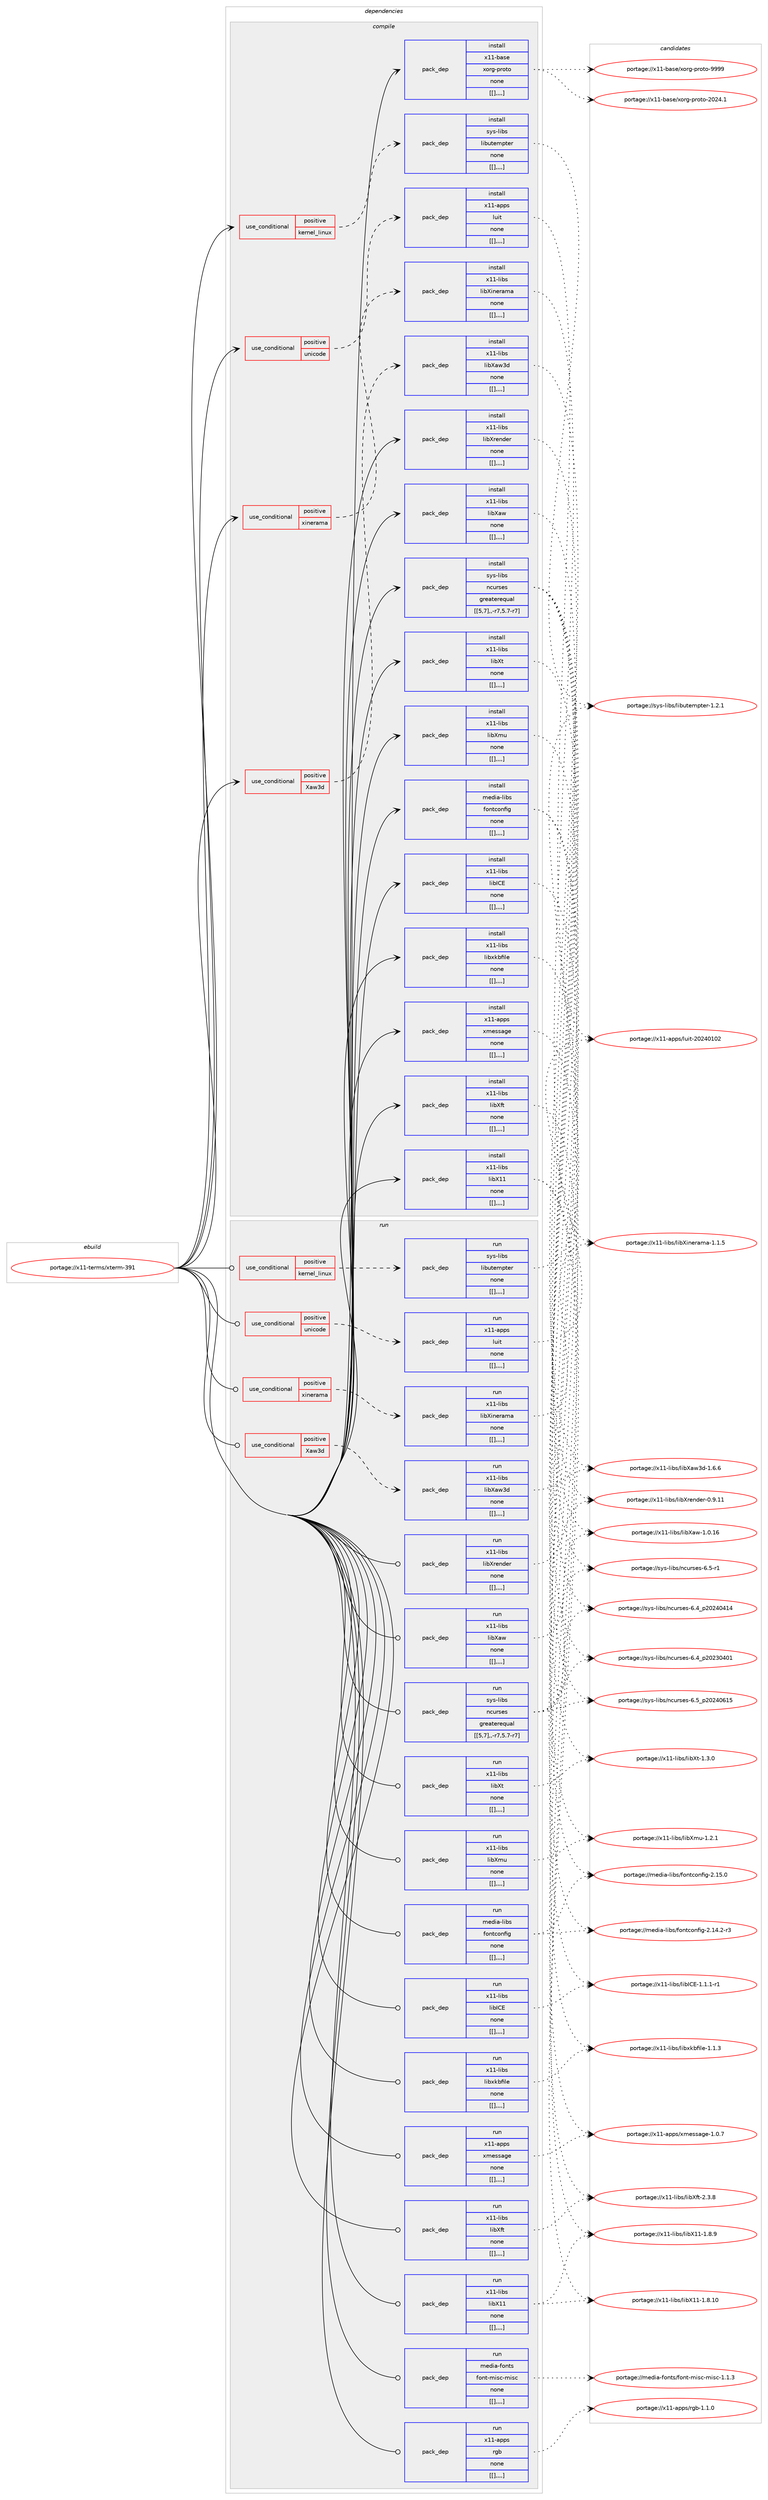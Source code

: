 digraph prolog {

# *************
# Graph options
# *************

newrank=true;
concentrate=true;
compound=true;
graph [rankdir=LR,fontname=Helvetica,fontsize=10,ranksep=1.5];#, ranksep=2.5, nodesep=0.2];
edge  [arrowhead=vee];
node  [fontname=Helvetica,fontsize=10];

# **********
# The ebuild
# **********

subgraph cluster_leftcol {
color=gray;
label=<<i>ebuild</i>>;
id [label="portage://x11-terms/xterm-391", color=red, width=4, href="../x11-terms/xterm-391.svg"];
}

# ****************
# The dependencies
# ****************

subgraph cluster_midcol {
color=gray;
label=<<i>dependencies</i>>;
subgraph cluster_compile {
fillcolor="#eeeeee";
style=filled;
label=<<i>compile</i>>;
subgraph cond128179 {
dependency486508 [label=<<TABLE BORDER="0" CELLBORDER="1" CELLSPACING="0" CELLPADDING="4"><TR><TD ROWSPAN="3" CELLPADDING="10">use_conditional</TD></TR><TR><TD>positive</TD></TR><TR><TD>Xaw3d</TD></TR></TABLE>>, shape=none, color=red];
subgraph pack354771 {
dependency486509 [label=<<TABLE BORDER="0" CELLBORDER="1" CELLSPACING="0" CELLPADDING="4" WIDTH="220"><TR><TD ROWSPAN="6" CELLPADDING="30">pack_dep</TD></TR><TR><TD WIDTH="110">install</TD></TR><TR><TD>x11-libs</TD></TR><TR><TD>libXaw3d</TD></TR><TR><TD>none</TD></TR><TR><TD>[[],,,,]</TD></TR></TABLE>>, shape=none, color=blue];
}
dependency486508:e -> dependency486509:w [weight=20,style="dashed",arrowhead="vee"];
}
id:e -> dependency486508:w [weight=20,style="solid",arrowhead="vee"];
subgraph cond128180 {
dependency486510 [label=<<TABLE BORDER="0" CELLBORDER="1" CELLSPACING="0" CELLPADDING="4"><TR><TD ROWSPAN="3" CELLPADDING="10">use_conditional</TD></TR><TR><TD>positive</TD></TR><TR><TD>kernel_linux</TD></TR></TABLE>>, shape=none, color=red];
subgraph pack354772 {
dependency486511 [label=<<TABLE BORDER="0" CELLBORDER="1" CELLSPACING="0" CELLPADDING="4" WIDTH="220"><TR><TD ROWSPAN="6" CELLPADDING="30">pack_dep</TD></TR><TR><TD WIDTH="110">install</TD></TR><TR><TD>sys-libs</TD></TR><TR><TD>libutempter</TD></TR><TR><TD>none</TD></TR><TR><TD>[[],,,,]</TD></TR></TABLE>>, shape=none, color=blue];
}
dependency486510:e -> dependency486511:w [weight=20,style="dashed",arrowhead="vee"];
}
id:e -> dependency486510:w [weight=20,style="solid",arrowhead="vee"];
subgraph cond128181 {
dependency486512 [label=<<TABLE BORDER="0" CELLBORDER="1" CELLSPACING="0" CELLPADDING="4"><TR><TD ROWSPAN="3" CELLPADDING="10">use_conditional</TD></TR><TR><TD>positive</TD></TR><TR><TD>unicode</TD></TR></TABLE>>, shape=none, color=red];
subgraph pack354773 {
dependency486513 [label=<<TABLE BORDER="0" CELLBORDER="1" CELLSPACING="0" CELLPADDING="4" WIDTH="220"><TR><TD ROWSPAN="6" CELLPADDING="30">pack_dep</TD></TR><TR><TD WIDTH="110">install</TD></TR><TR><TD>x11-apps</TD></TR><TR><TD>luit</TD></TR><TR><TD>none</TD></TR><TR><TD>[[],,,,]</TD></TR></TABLE>>, shape=none, color=blue];
}
dependency486512:e -> dependency486513:w [weight=20,style="dashed",arrowhead="vee"];
}
id:e -> dependency486512:w [weight=20,style="solid",arrowhead="vee"];
subgraph cond128182 {
dependency486514 [label=<<TABLE BORDER="0" CELLBORDER="1" CELLSPACING="0" CELLPADDING="4"><TR><TD ROWSPAN="3" CELLPADDING="10">use_conditional</TD></TR><TR><TD>positive</TD></TR><TR><TD>xinerama</TD></TR></TABLE>>, shape=none, color=red];
subgraph pack354774 {
dependency486515 [label=<<TABLE BORDER="0" CELLBORDER="1" CELLSPACING="0" CELLPADDING="4" WIDTH="220"><TR><TD ROWSPAN="6" CELLPADDING="30">pack_dep</TD></TR><TR><TD WIDTH="110">install</TD></TR><TR><TD>x11-libs</TD></TR><TR><TD>libXinerama</TD></TR><TR><TD>none</TD></TR><TR><TD>[[],,,,]</TD></TR></TABLE>>, shape=none, color=blue];
}
dependency486514:e -> dependency486515:w [weight=20,style="dashed",arrowhead="vee"];
}
id:e -> dependency486514:w [weight=20,style="solid",arrowhead="vee"];
subgraph pack354775 {
dependency486516 [label=<<TABLE BORDER="0" CELLBORDER="1" CELLSPACING="0" CELLPADDING="4" WIDTH="220"><TR><TD ROWSPAN="6" CELLPADDING="30">pack_dep</TD></TR><TR><TD WIDTH="110">install</TD></TR><TR><TD>media-libs</TD></TR><TR><TD>fontconfig</TD></TR><TR><TD>none</TD></TR><TR><TD>[[],,,,]</TD></TR></TABLE>>, shape=none, color=blue];
}
id:e -> dependency486516:w [weight=20,style="solid",arrowhead="vee"];
subgraph pack354776 {
dependency486517 [label=<<TABLE BORDER="0" CELLBORDER="1" CELLSPACING="0" CELLPADDING="4" WIDTH="220"><TR><TD ROWSPAN="6" CELLPADDING="30">pack_dep</TD></TR><TR><TD WIDTH="110">install</TD></TR><TR><TD>sys-libs</TD></TR><TR><TD>ncurses</TD></TR><TR><TD>greaterequal</TD></TR><TR><TD>[[5,7],,-r7,5.7-r7]</TD></TR></TABLE>>, shape=none, color=blue];
}
id:e -> dependency486517:w [weight=20,style="solid",arrowhead="vee"];
subgraph pack354777 {
dependency486518 [label=<<TABLE BORDER="0" CELLBORDER="1" CELLSPACING="0" CELLPADDING="4" WIDTH="220"><TR><TD ROWSPAN="6" CELLPADDING="30">pack_dep</TD></TR><TR><TD WIDTH="110">install</TD></TR><TR><TD>x11-apps</TD></TR><TR><TD>xmessage</TD></TR><TR><TD>none</TD></TR><TR><TD>[[],,,,]</TD></TR></TABLE>>, shape=none, color=blue];
}
id:e -> dependency486518:w [weight=20,style="solid",arrowhead="vee"];
subgraph pack354778 {
dependency486519 [label=<<TABLE BORDER="0" CELLBORDER="1" CELLSPACING="0" CELLPADDING="4" WIDTH="220"><TR><TD ROWSPAN="6" CELLPADDING="30">pack_dep</TD></TR><TR><TD WIDTH="110">install</TD></TR><TR><TD>x11-base</TD></TR><TR><TD>xorg-proto</TD></TR><TR><TD>none</TD></TR><TR><TD>[[],,,,]</TD></TR></TABLE>>, shape=none, color=blue];
}
id:e -> dependency486519:w [weight=20,style="solid",arrowhead="vee"];
subgraph pack354779 {
dependency486520 [label=<<TABLE BORDER="0" CELLBORDER="1" CELLSPACING="0" CELLPADDING="4" WIDTH="220"><TR><TD ROWSPAN="6" CELLPADDING="30">pack_dep</TD></TR><TR><TD WIDTH="110">install</TD></TR><TR><TD>x11-libs</TD></TR><TR><TD>libICE</TD></TR><TR><TD>none</TD></TR><TR><TD>[[],,,,]</TD></TR></TABLE>>, shape=none, color=blue];
}
id:e -> dependency486520:w [weight=20,style="solid",arrowhead="vee"];
subgraph pack354780 {
dependency486521 [label=<<TABLE BORDER="0" CELLBORDER="1" CELLSPACING="0" CELLPADDING="4" WIDTH="220"><TR><TD ROWSPAN="6" CELLPADDING="30">pack_dep</TD></TR><TR><TD WIDTH="110">install</TD></TR><TR><TD>x11-libs</TD></TR><TR><TD>libX11</TD></TR><TR><TD>none</TD></TR><TR><TD>[[],,,,]</TD></TR></TABLE>>, shape=none, color=blue];
}
id:e -> dependency486521:w [weight=20,style="solid",arrowhead="vee"];
subgraph pack354781 {
dependency486522 [label=<<TABLE BORDER="0" CELLBORDER="1" CELLSPACING="0" CELLPADDING="4" WIDTH="220"><TR><TD ROWSPAN="6" CELLPADDING="30">pack_dep</TD></TR><TR><TD WIDTH="110">install</TD></TR><TR><TD>x11-libs</TD></TR><TR><TD>libXaw</TD></TR><TR><TD>none</TD></TR><TR><TD>[[],,,,]</TD></TR></TABLE>>, shape=none, color=blue];
}
id:e -> dependency486522:w [weight=20,style="solid",arrowhead="vee"];
subgraph pack354782 {
dependency486523 [label=<<TABLE BORDER="0" CELLBORDER="1" CELLSPACING="0" CELLPADDING="4" WIDTH="220"><TR><TD ROWSPAN="6" CELLPADDING="30">pack_dep</TD></TR><TR><TD WIDTH="110">install</TD></TR><TR><TD>x11-libs</TD></TR><TR><TD>libXft</TD></TR><TR><TD>none</TD></TR><TR><TD>[[],,,,]</TD></TR></TABLE>>, shape=none, color=blue];
}
id:e -> dependency486523:w [weight=20,style="solid",arrowhead="vee"];
subgraph pack354783 {
dependency486524 [label=<<TABLE BORDER="0" CELLBORDER="1" CELLSPACING="0" CELLPADDING="4" WIDTH="220"><TR><TD ROWSPAN="6" CELLPADDING="30">pack_dep</TD></TR><TR><TD WIDTH="110">install</TD></TR><TR><TD>x11-libs</TD></TR><TR><TD>libXmu</TD></TR><TR><TD>none</TD></TR><TR><TD>[[],,,,]</TD></TR></TABLE>>, shape=none, color=blue];
}
id:e -> dependency486524:w [weight=20,style="solid",arrowhead="vee"];
subgraph pack354784 {
dependency486525 [label=<<TABLE BORDER="0" CELLBORDER="1" CELLSPACING="0" CELLPADDING="4" WIDTH="220"><TR><TD ROWSPAN="6" CELLPADDING="30">pack_dep</TD></TR><TR><TD WIDTH="110">install</TD></TR><TR><TD>x11-libs</TD></TR><TR><TD>libXrender</TD></TR><TR><TD>none</TD></TR><TR><TD>[[],,,,]</TD></TR></TABLE>>, shape=none, color=blue];
}
id:e -> dependency486525:w [weight=20,style="solid",arrowhead="vee"];
subgraph pack354785 {
dependency486526 [label=<<TABLE BORDER="0" CELLBORDER="1" CELLSPACING="0" CELLPADDING="4" WIDTH="220"><TR><TD ROWSPAN="6" CELLPADDING="30">pack_dep</TD></TR><TR><TD WIDTH="110">install</TD></TR><TR><TD>x11-libs</TD></TR><TR><TD>libXt</TD></TR><TR><TD>none</TD></TR><TR><TD>[[],,,,]</TD></TR></TABLE>>, shape=none, color=blue];
}
id:e -> dependency486526:w [weight=20,style="solid",arrowhead="vee"];
subgraph pack354786 {
dependency486527 [label=<<TABLE BORDER="0" CELLBORDER="1" CELLSPACING="0" CELLPADDING="4" WIDTH="220"><TR><TD ROWSPAN="6" CELLPADDING="30">pack_dep</TD></TR><TR><TD WIDTH="110">install</TD></TR><TR><TD>x11-libs</TD></TR><TR><TD>libxkbfile</TD></TR><TR><TD>none</TD></TR><TR><TD>[[],,,,]</TD></TR></TABLE>>, shape=none, color=blue];
}
id:e -> dependency486527:w [weight=20,style="solid",arrowhead="vee"];
}
subgraph cluster_compileandrun {
fillcolor="#eeeeee";
style=filled;
label=<<i>compile and run</i>>;
}
subgraph cluster_run {
fillcolor="#eeeeee";
style=filled;
label=<<i>run</i>>;
subgraph cond128183 {
dependency486528 [label=<<TABLE BORDER="0" CELLBORDER="1" CELLSPACING="0" CELLPADDING="4"><TR><TD ROWSPAN="3" CELLPADDING="10">use_conditional</TD></TR><TR><TD>positive</TD></TR><TR><TD>Xaw3d</TD></TR></TABLE>>, shape=none, color=red];
subgraph pack354787 {
dependency486529 [label=<<TABLE BORDER="0" CELLBORDER="1" CELLSPACING="0" CELLPADDING="4" WIDTH="220"><TR><TD ROWSPAN="6" CELLPADDING="30">pack_dep</TD></TR><TR><TD WIDTH="110">run</TD></TR><TR><TD>x11-libs</TD></TR><TR><TD>libXaw3d</TD></TR><TR><TD>none</TD></TR><TR><TD>[[],,,,]</TD></TR></TABLE>>, shape=none, color=blue];
}
dependency486528:e -> dependency486529:w [weight=20,style="dashed",arrowhead="vee"];
}
id:e -> dependency486528:w [weight=20,style="solid",arrowhead="odot"];
subgraph cond128184 {
dependency486530 [label=<<TABLE BORDER="0" CELLBORDER="1" CELLSPACING="0" CELLPADDING="4"><TR><TD ROWSPAN="3" CELLPADDING="10">use_conditional</TD></TR><TR><TD>positive</TD></TR><TR><TD>kernel_linux</TD></TR></TABLE>>, shape=none, color=red];
subgraph pack354788 {
dependency486531 [label=<<TABLE BORDER="0" CELLBORDER="1" CELLSPACING="0" CELLPADDING="4" WIDTH="220"><TR><TD ROWSPAN="6" CELLPADDING="30">pack_dep</TD></TR><TR><TD WIDTH="110">run</TD></TR><TR><TD>sys-libs</TD></TR><TR><TD>libutempter</TD></TR><TR><TD>none</TD></TR><TR><TD>[[],,,,]</TD></TR></TABLE>>, shape=none, color=blue];
}
dependency486530:e -> dependency486531:w [weight=20,style="dashed",arrowhead="vee"];
}
id:e -> dependency486530:w [weight=20,style="solid",arrowhead="odot"];
subgraph cond128185 {
dependency486532 [label=<<TABLE BORDER="0" CELLBORDER="1" CELLSPACING="0" CELLPADDING="4"><TR><TD ROWSPAN="3" CELLPADDING="10">use_conditional</TD></TR><TR><TD>positive</TD></TR><TR><TD>unicode</TD></TR></TABLE>>, shape=none, color=red];
subgraph pack354789 {
dependency486533 [label=<<TABLE BORDER="0" CELLBORDER="1" CELLSPACING="0" CELLPADDING="4" WIDTH="220"><TR><TD ROWSPAN="6" CELLPADDING="30">pack_dep</TD></TR><TR><TD WIDTH="110">run</TD></TR><TR><TD>x11-apps</TD></TR><TR><TD>luit</TD></TR><TR><TD>none</TD></TR><TR><TD>[[],,,,]</TD></TR></TABLE>>, shape=none, color=blue];
}
dependency486532:e -> dependency486533:w [weight=20,style="dashed",arrowhead="vee"];
}
id:e -> dependency486532:w [weight=20,style="solid",arrowhead="odot"];
subgraph cond128186 {
dependency486534 [label=<<TABLE BORDER="0" CELLBORDER="1" CELLSPACING="0" CELLPADDING="4"><TR><TD ROWSPAN="3" CELLPADDING="10">use_conditional</TD></TR><TR><TD>positive</TD></TR><TR><TD>xinerama</TD></TR></TABLE>>, shape=none, color=red];
subgraph pack354790 {
dependency486535 [label=<<TABLE BORDER="0" CELLBORDER="1" CELLSPACING="0" CELLPADDING="4" WIDTH="220"><TR><TD ROWSPAN="6" CELLPADDING="30">pack_dep</TD></TR><TR><TD WIDTH="110">run</TD></TR><TR><TD>x11-libs</TD></TR><TR><TD>libXinerama</TD></TR><TR><TD>none</TD></TR><TR><TD>[[],,,,]</TD></TR></TABLE>>, shape=none, color=blue];
}
dependency486534:e -> dependency486535:w [weight=20,style="dashed",arrowhead="vee"];
}
id:e -> dependency486534:w [weight=20,style="solid",arrowhead="odot"];
subgraph pack354791 {
dependency486536 [label=<<TABLE BORDER="0" CELLBORDER="1" CELLSPACING="0" CELLPADDING="4" WIDTH="220"><TR><TD ROWSPAN="6" CELLPADDING="30">pack_dep</TD></TR><TR><TD WIDTH="110">run</TD></TR><TR><TD>media-fonts</TD></TR><TR><TD>font-misc-misc</TD></TR><TR><TD>none</TD></TR><TR><TD>[[],,,,]</TD></TR></TABLE>>, shape=none, color=blue];
}
id:e -> dependency486536:w [weight=20,style="solid",arrowhead="odot"];
subgraph pack354792 {
dependency486537 [label=<<TABLE BORDER="0" CELLBORDER="1" CELLSPACING="0" CELLPADDING="4" WIDTH="220"><TR><TD ROWSPAN="6" CELLPADDING="30">pack_dep</TD></TR><TR><TD WIDTH="110">run</TD></TR><TR><TD>media-libs</TD></TR><TR><TD>fontconfig</TD></TR><TR><TD>none</TD></TR><TR><TD>[[],,,,]</TD></TR></TABLE>>, shape=none, color=blue];
}
id:e -> dependency486537:w [weight=20,style="solid",arrowhead="odot"];
subgraph pack354793 {
dependency486538 [label=<<TABLE BORDER="0" CELLBORDER="1" CELLSPACING="0" CELLPADDING="4" WIDTH="220"><TR><TD ROWSPAN="6" CELLPADDING="30">pack_dep</TD></TR><TR><TD WIDTH="110">run</TD></TR><TR><TD>sys-libs</TD></TR><TR><TD>ncurses</TD></TR><TR><TD>greaterequal</TD></TR><TR><TD>[[5,7],,-r7,5.7-r7]</TD></TR></TABLE>>, shape=none, color=blue];
}
id:e -> dependency486538:w [weight=20,style="solid",arrowhead="odot"];
subgraph pack354794 {
dependency486539 [label=<<TABLE BORDER="0" CELLBORDER="1" CELLSPACING="0" CELLPADDING="4" WIDTH="220"><TR><TD ROWSPAN="6" CELLPADDING="30">pack_dep</TD></TR><TR><TD WIDTH="110">run</TD></TR><TR><TD>x11-apps</TD></TR><TR><TD>rgb</TD></TR><TR><TD>none</TD></TR><TR><TD>[[],,,,]</TD></TR></TABLE>>, shape=none, color=blue];
}
id:e -> dependency486539:w [weight=20,style="solid",arrowhead="odot"];
subgraph pack354795 {
dependency486540 [label=<<TABLE BORDER="0" CELLBORDER="1" CELLSPACING="0" CELLPADDING="4" WIDTH="220"><TR><TD ROWSPAN="6" CELLPADDING="30">pack_dep</TD></TR><TR><TD WIDTH="110">run</TD></TR><TR><TD>x11-apps</TD></TR><TR><TD>xmessage</TD></TR><TR><TD>none</TD></TR><TR><TD>[[],,,,]</TD></TR></TABLE>>, shape=none, color=blue];
}
id:e -> dependency486540:w [weight=20,style="solid",arrowhead="odot"];
subgraph pack354796 {
dependency486541 [label=<<TABLE BORDER="0" CELLBORDER="1" CELLSPACING="0" CELLPADDING="4" WIDTH="220"><TR><TD ROWSPAN="6" CELLPADDING="30">pack_dep</TD></TR><TR><TD WIDTH="110">run</TD></TR><TR><TD>x11-libs</TD></TR><TR><TD>libICE</TD></TR><TR><TD>none</TD></TR><TR><TD>[[],,,,]</TD></TR></TABLE>>, shape=none, color=blue];
}
id:e -> dependency486541:w [weight=20,style="solid",arrowhead="odot"];
subgraph pack354797 {
dependency486542 [label=<<TABLE BORDER="0" CELLBORDER="1" CELLSPACING="0" CELLPADDING="4" WIDTH="220"><TR><TD ROWSPAN="6" CELLPADDING="30">pack_dep</TD></TR><TR><TD WIDTH="110">run</TD></TR><TR><TD>x11-libs</TD></TR><TR><TD>libX11</TD></TR><TR><TD>none</TD></TR><TR><TD>[[],,,,]</TD></TR></TABLE>>, shape=none, color=blue];
}
id:e -> dependency486542:w [weight=20,style="solid",arrowhead="odot"];
subgraph pack354798 {
dependency486543 [label=<<TABLE BORDER="0" CELLBORDER="1" CELLSPACING="0" CELLPADDING="4" WIDTH="220"><TR><TD ROWSPAN="6" CELLPADDING="30">pack_dep</TD></TR><TR><TD WIDTH="110">run</TD></TR><TR><TD>x11-libs</TD></TR><TR><TD>libXaw</TD></TR><TR><TD>none</TD></TR><TR><TD>[[],,,,]</TD></TR></TABLE>>, shape=none, color=blue];
}
id:e -> dependency486543:w [weight=20,style="solid",arrowhead="odot"];
subgraph pack354799 {
dependency486544 [label=<<TABLE BORDER="0" CELLBORDER="1" CELLSPACING="0" CELLPADDING="4" WIDTH="220"><TR><TD ROWSPAN="6" CELLPADDING="30">pack_dep</TD></TR><TR><TD WIDTH="110">run</TD></TR><TR><TD>x11-libs</TD></TR><TR><TD>libXft</TD></TR><TR><TD>none</TD></TR><TR><TD>[[],,,,]</TD></TR></TABLE>>, shape=none, color=blue];
}
id:e -> dependency486544:w [weight=20,style="solid",arrowhead="odot"];
subgraph pack354800 {
dependency486545 [label=<<TABLE BORDER="0" CELLBORDER="1" CELLSPACING="0" CELLPADDING="4" WIDTH="220"><TR><TD ROWSPAN="6" CELLPADDING="30">pack_dep</TD></TR><TR><TD WIDTH="110">run</TD></TR><TR><TD>x11-libs</TD></TR><TR><TD>libXmu</TD></TR><TR><TD>none</TD></TR><TR><TD>[[],,,,]</TD></TR></TABLE>>, shape=none, color=blue];
}
id:e -> dependency486545:w [weight=20,style="solid",arrowhead="odot"];
subgraph pack354801 {
dependency486546 [label=<<TABLE BORDER="0" CELLBORDER="1" CELLSPACING="0" CELLPADDING="4" WIDTH="220"><TR><TD ROWSPAN="6" CELLPADDING="30">pack_dep</TD></TR><TR><TD WIDTH="110">run</TD></TR><TR><TD>x11-libs</TD></TR><TR><TD>libXrender</TD></TR><TR><TD>none</TD></TR><TR><TD>[[],,,,]</TD></TR></TABLE>>, shape=none, color=blue];
}
id:e -> dependency486546:w [weight=20,style="solid",arrowhead="odot"];
subgraph pack354802 {
dependency486547 [label=<<TABLE BORDER="0" CELLBORDER="1" CELLSPACING="0" CELLPADDING="4" WIDTH="220"><TR><TD ROWSPAN="6" CELLPADDING="30">pack_dep</TD></TR><TR><TD WIDTH="110">run</TD></TR><TR><TD>x11-libs</TD></TR><TR><TD>libXt</TD></TR><TR><TD>none</TD></TR><TR><TD>[[],,,,]</TD></TR></TABLE>>, shape=none, color=blue];
}
id:e -> dependency486547:w [weight=20,style="solid",arrowhead="odot"];
subgraph pack354803 {
dependency486548 [label=<<TABLE BORDER="0" CELLBORDER="1" CELLSPACING="0" CELLPADDING="4" WIDTH="220"><TR><TD ROWSPAN="6" CELLPADDING="30">pack_dep</TD></TR><TR><TD WIDTH="110">run</TD></TR><TR><TD>x11-libs</TD></TR><TR><TD>libxkbfile</TD></TR><TR><TD>none</TD></TR><TR><TD>[[],,,,]</TD></TR></TABLE>>, shape=none, color=blue];
}
id:e -> dependency486548:w [weight=20,style="solid",arrowhead="odot"];
}
}

# **************
# The candidates
# **************

subgraph cluster_choices {
rank=same;
color=gray;
label=<<i>candidates</i>>;

subgraph choice354771 {
color=black;
nodesep=1;
choice120494945108105981154710810598889711951100454946544654 [label="portage://x11-libs/libXaw3d-1.6.6", color=red, width=4,href="../x11-libs/libXaw3d-1.6.6.svg"];
dependency486509:e -> choice120494945108105981154710810598889711951100454946544654:w [style=dotted,weight="100"];
}
subgraph choice354772 {
color=black;
nodesep=1;
choice11512111545108105981154710810598117116101109112116101114454946504649 [label="portage://sys-libs/libutempter-1.2.1", color=red, width=4,href="../sys-libs/libutempter-1.2.1.svg"];
dependency486511:e -> choice11512111545108105981154710810598117116101109112116101114454946504649:w [style=dotted,weight="100"];
}
subgraph choice354773 {
color=black;
nodesep=1;
choice1204949459711211211547108117105116455048505248494850 [label="portage://x11-apps/luit-20240102", color=red, width=4,href="../x11-apps/luit-20240102.svg"];
dependency486513:e -> choice1204949459711211211547108117105116455048505248494850:w [style=dotted,weight="100"];
}
subgraph choice354774 {
color=black;
nodesep=1;
choice120494945108105981154710810598881051101011149710997454946494653 [label="portage://x11-libs/libXinerama-1.1.5", color=red, width=4,href="../x11-libs/libXinerama-1.1.5.svg"];
dependency486515:e -> choice120494945108105981154710810598881051101011149710997454946494653:w [style=dotted,weight="100"];
}
subgraph choice354775 {
color=black;
nodesep=1;
choice109101100105974510810598115471021111101169911111010210510345504649534648 [label="portage://media-libs/fontconfig-2.15.0", color=red, width=4,href="../media-libs/fontconfig-2.15.0.svg"];
choice1091011001059745108105981154710211111011699111110102105103455046495246504511451 [label="portage://media-libs/fontconfig-2.14.2-r3", color=red, width=4,href="../media-libs/fontconfig-2.14.2-r3.svg"];
dependency486516:e -> choice109101100105974510810598115471021111101169911111010210510345504649534648:w [style=dotted,weight="100"];
dependency486516:e -> choice1091011001059745108105981154710211111011699111110102105103455046495246504511451:w [style=dotted,weight="100"];
}
subgraph choice354776 {
color=black;
nodesep=1;
choice1151211154510810598115471109911711411510111545544653951125048505248544953 [label="portage://sys-libs/ncurses-6.5_p20240615", color=red, width=4,href="../sys-libs/ncurses-6.5_p20240615.svg"];
choice11512111545108105981154711099117114115101115455446534511449 [label="portage://sys-libs/ncurses-6.5-r1", color=red, width=4,href="../sys-libs/ncurses-6.5-r1.svg"];
choice1151211154510810598115471109911711411510111545544652951125048505248524952 [label="portage://sys-libs/ncurses-6.4_p20240414", color=red, width=4,href="../sys-libs/ncurses-6.4_p20240414.svg"];
choice1151211154510810598115471109911711411510111545544652951125048505148524849 [label="portage://sys-libs/ncurses-6.4_p20230401", color=red, width=4,href="../sys-libs/ncurses-6.4_p20230401.svg"];
dependency486517:e -> choice1151211154510810598115471109911711411510111545544653951125048505248544953:w [style=dotted,weight="100"];
dependency486517:e -> choice11512111545108105981154711099117114115101115455446534511449:w [style=dotted,weight="100"];
dependency486517:e -> choice1151211154510810598115471109911711411510111545544652951125048505248524952:w [style=dotted,weight="100"];
dependency486517:e -> choice1151211154510810598115471109911711411510111545544652951125048505148524849:w [style=dotted,weight="100"];
}
subgraph choice354777 {
color=black;
nodesep=1;
choice120494945971121121154712010910111511597103101454946484655 [label="portage://x11-apps/xmessage-1.0.7", color=red, width=4,href="../x11-apps/xmessage-1.0.7.svg"];
dependency486518:e -> choice120494945971121121154712010910111511597103101454946484655:w [style=dotted,weight="100"];
}
subgraph choice354778 {
color=black;
nodesep=1;
choice120494945989711510147120111114103451121141111161114557575757 [label="portage://x11-base/xorg-proto-9999", color=red, width=4,href="../x11-base/xorg-proto-9999.svg"];
choice1204949459897115101471201111141034511211411111611145504850524649 [label="portage://x11-base/xorg-proto-2024.1", color=red, width=4,href="../x11-base/xorg-proto-2024.1.svg"];
dependency486519:e -> choice120494945989711510147120111114103451121141111161114557575757:w [style=dotted,weight="100"];
dependency486519:e -> choice1204949459897115101471201111141034511211411111611145504850524649:w [style=dotted,weight="100"];
}
subgraph choice354779 {
color=black;
nodesep=1;
choice1204949451081059811547108105987367694549464946494511449 [label="portage://x11-libs/libICE-1.1.1-r1", color=red, width=4,href="../x11-libs/libICE-1.1.1-r1.svg"];
dependency486520:e -> choice1204949451081059811547108105987367694549464946494511449:w [style=dotted,weight="100"];
}
subgraph choice354780 {
color=black;
nodesep=1;
choice12049494510810598115471081059888494945494656464948 [label="portage://x11-libs/libX11-1.8.10", color=red, width=4,href="../x11-libs/libX11-1.8.10.svg"];
choice120494945108105981154710810598884949454946564657 [label="portage://x11-libs/libX11-1.8.9", color=red, width=4,href="../x11-libs/libX11-1.8.9.svg"];
dependency486521:e -> choice12049494510810598115471081059888494945494656464948:w [style=dotted,weight="100"];
dependency486521:e -> choice120494945108105981154710810598884949454946564657:w [style=dotted,weight="100"];
}
subgraph choice354781 {
color=black;
nodesep=1;
choice120494945108105981154710810598889711945494648464954 [label="portage://x11-libs/libXaw-1.0.16", color=red, width=4,href="../x11-libs/libXaw-1.0.16.svg"];
dependency486522:e -> choice120494945108105981154710810598889711945494648464954:w [style=dotted,weight="100"];
}
subgraph choice354782 {
color=black;
nodesep=1;
choice12049494510810598115471081059888102116455046514656 [label="portage://x11-libs/libXft-2.3.8", color=red, width=4,href="../x11-libs/libXft-2.3.8.svg"];
dependency486523:e -> choice12049494510810598115471081059888102116455046514656:w [style=dotted,weight="100"];
}
subgraph choice354783 {
color=black;
nodesep=1;
choice12049494510810598115471081059888109117454946504649 [label="portage://x11-libs/libXmu-1.2.1", color=red, width=4,href="../x11-libs/libXmu-1.2.1.svg"];
dependency486524:e -> choice12049494510810598115471081059888109117454946504649:w [style=dotted,weight="100"];
}
subgraph choice354784 {
color=black;
nodesep=1;
choice1204949451081059811547108105988811410111010010111445484657464949 [label="portage://x11-libs/libXrender-0.9.11", color=red, width=4,href="../x11-libs/libXrender-0.9.11.svg"];
dependency486525:e -> choice1204949451081059811547108105988811410111010010111445484657464949:w [style=dotted,weight="100"];
}
subgraph choice354785 {
color=black;
nodesep=1;
choice12049494510810598115471081059888116454946514648 [label="portage://x11-libs/libXt-1.3.0", color=red, width=4,href="../x11-libs/libXt-1.3.0.svg"];
dependency486526:e -> choice12049494510810598115471081059888116454946514648:w [style=dotted,weight="100"];
}
subgraph choice354786 {
color=black;
nodesep=1;
choice12049494510810598115471081059812010798102105108101454946494651 [label="portage://x11-libs/libxkbfile-1.1.3", color=red, width=4,href="../x11-libs/libxkbfile-1.1.3.svg"];
dependency486527:e -> choice12049494510810598115471081059812010798102105108101454946494651:w [style=dotted,weight="100"];
}
subgraph choice354787 {
color=black;
nodesep=1;
choice120494945108105981154710810598889711951100454946544654 [label="portage://x11-libs/libXaw3d-1.6.6", color=red, width=4,href="../x11-libs/libXaw3d-1.6.6.svg"];
dependency486529:e -> choice120494945108105981154710810598889711951100454946544654:w [style=dotted,weight="100"];
}
subgraph choice354788 {
color=black;
nodesep=1;
choice11512111545108105981154710810598117116101109112116101114454946504649 [label="portage://sys-libs/libutempter-1.2.1", color=red, width=4,href="../sys-libs/libutempter-1.2.1.svg"];
dependency486531:e -> choice11512111545108105981154710810598117116101109112116101114454946504649:w [style=dotted,weight="100"];
}
subgraph choice354789 {
color=black;
nodesep=1;
choice1204949459711211211547108117105116455048505248494850 [label="portage://x11-apps/luit-20240102", color=red, width=4,href="../x11-apps/luit-20240102.svg"];
dependency486533:e -> choice1204949459711211211547108117105116455048505248494850:w [style=dotted,weight="100"];
}
subgraph choice354790 {
color=black;
nodesep=1;
choice120494945108105981154710810598881051101011149710997454946494653 [label="portage://x11-libs/libXinerama-1.1.5", color=red, width=4,href="../x11-libs/libXinerama-1.1.5.svg"];
dependency486535:e -> choice120494945108105981154710810598881051101011149710997454946494653:w [style=dotted,weight="100"];
}
subgraph choice354791 {
color=black;
nodesep=1;
choice10910110010597451021111101161154710211111011645109105115994510910511599454946494651 [label="portage://media-fonts/font-misc-misc-1.1.3", color=red, width=4,href="../media-fonts/font-misc-misc-1.1.3.svg"];
dependency486536:e -> choice10910110010597451021111101161154710211111011645109105115994510910511599454946494651:w [style=dotted,weight="100"];
}
subgraph choice354792 {
color=black;
nodesep=1;
choice109101100105974510810598115471021111101169911111010210510345504649534648 [label="portage://media-libs/fontconfig-2.15.0", color=red, width=4,href="../media-libs/fontconfig-2.15.0.svg"];
choice1091011001059745108105981154710211111011699111110102105103455046495246504511451 [label="portage://media-libs/fontconfig-2.14.2-r3", color=red, width=4,href="../media-libs/fontconfig-2.14.2-r3.svg"];
dependency486537:e -> choice109101100105974510810598115471021111101169911111010210510345504649534648:w [style=dotted,weight="100"];
dependency486537:e -> choice1091011001059745108105981154710211111011699111110102105103455046495246504511451:w [style=dotted,weight="100"];
}
subgraph choice354793 {
color=black;
nodesep=1;
choice1151211154510810598115471109911711411510111545544653951125048505248544953 [label="portage://sys-libs/ncurses-6.5_p20240615", color=red, width=4,href="../sys-libs/ncurses-6.5_p20240615.svg"];
choice11512111545108105981154711099117114115101115455446534511449 [label="portage://sys-libs/ncurses-6.5-r1", color=red, width=4,href="../sys-libs/ncurses-6.5-r1.svg"];
choice1151211154510810598115471109911711411510111545544652951125048505248524952 [label="portage://sys-libs/ncurses-6.4_p20240414", color=red, width=4,href="../sys-libs/ncurses-6.4_p20240414.svg"];
choice1151211154510810598115471109911711411510111545544652951125048505148524849 [label="portage://sys-libs/ncurses-6.4_p20230401", color=red, width=4,href="../sys-libs/ncurses-6.4_p20230401.svg"];
dependency486538:e -> choice1151211154510810598115471109911711411510111545544653951125048505248544953:w [style=dotted,weight="100"];
dependency486538:e -> choice11512111545108105981154711099117114115101115455446534511449:w [style=dotted,weight="100"];
dependency486538:e -> choice1151211154510810598115471109911711411510111545544652951125048505248524952:w [style=dotted,weight="100"];
dependency486538:e -> choice1151211154510810598115471109911711411510111545544652951125048505148524849:w [style=dotted,weight="100"];
}
subgraph choice354794 {
color=black;
nodesep=1;
choice120494945971121121154711410398454946494648 [label="portage://x11-apps/rgb-1.1.0", color=red, width=4,href="../x11-apps/rgb-1.1.0.svg"];
dependency486539:e -> choice120494945971121121154711410398454946494648:w [style=dotted,weight="100"];
}
subgraph choice354795 {
color=black;
nodesep=1;
choice120494945971121121154712010910111511597103101454946484655 [label="portage://x11-apps/xmessage-1.0.7", color=red, width=4,href="../x11-apps/xmessage-1.0.7.svg"];
dependency486540:e -> choice120494945971121121154712010910111511597103101454946484655:w [style=dotted,weight="100"];
}
subgraph choice354796 {
color=black;
nodesep=1;
choice1204949451081059811547108105987367694549464946494511449 [label="portage://x11-libs/libICE-1.1.1-r1", color=red, width=4,href="../x11-libs/libICE-1.1.1-r1.svg"];
dependency486541:e -> choice1204949451081059811547108105987367694549464946494511449:w [style=dotted,weight="100"];
}
subgraph choice354797 {
color=black;
nodesep=1;
choice12049494510810598115471081059888494945494656464948 [label="portage://x11-libs/libX11-1.8.10", color=red, width=4,href="../x11-libs/libX11-1.8.10.svg"];
choice120494945108105981154710810598884949454946564657 [label="portage://x11-libs/libX11-1.8.9", color=red, width=4,href="../x11-libs/libX11-1.8.9.svg"];
dependency486542:e -> choice12049494510810598115471081059888494945494656464948:w [style=dotted,weight="100"];
dependency486542:e -> choice120494945108105981154710810598884949454946564657:w [style=dotted,weight="100"];
}
subgraph choice354798 {
color=black;
nodesep=1;
choice120494945108105981154710810598889711945494648464954 [label="portage://x11-libs/libXaw-1.0.16", color=red, width=4,href="../x11-libs/libXaw-1.0.16.svg"];
dependency486543:e -> choice120494945108105981154710810598889711945494648464954:w [style=dotted,weight="100"];
}
subgraph choice354799 {
color=black;
nodesep=1;
choice12049494510810598115471081059888102116455046514656 [label="portage://x11-libs/libXft-2.3.8", color=red, width=4,href="../x11-libs/libXft-2.3.8.svg"];
dependency486544:e -> choice12049494510810598115471081059888102116455046514656:w [style=dotted,weight="100"];
}
subgraph choice354800 {
color=black;
nodesep=1;
choice12049494510810598115471081059888109117454946504649 [label="portage://x11-libs/libXmu-1.2.1", color=red, width=4,href="../x11-libs/libXmu-1.2.1.svg"];
dependency486545:e -> choice12049494510810598115471081059888109117454946504649:w [style=dotted,weight="100"];
}
subgraph choice354801 {
color=black;
nodesep=1;
choice1204949451081059811547108105988811410111010010111445484657464949 [label="portage://x11-libs/libXrender-0.9.11", color=red, width=4,href="../x11-libs/libXrender-0.9.11.svg"];
dependency486546:e -> choice1204949451081059811547108105988811410111010010111445484657464949:w [style=dotted,weight="100"];
}
subgraph choice354802 {
color=black;
nodesep=1;
choice12049494510810598115471081059888116454946514648 [label="portage://x11-libs/libXt-1.3.0", color=red, width=4,href="../x11-libs/libXt-1.3.0.svg"];
dependency486547:e -> choice12049494510810598115471081059888116454946514648:w [style=dotted,weight="100"];
}
subgraph choice354803 {
color=black;
nodesep=1;
choice12049494510810598115471081059812010798102105108101454946494651 [label="portage://x11-libs/libxkbfile-1.1.3", color=red, width=4,href="../x11-libs/libxkbfile-1.1.3.svg"];
dependency486548:e -> choice12049494510810598115471081059812010798102105108101454946494651:w [style=dotted,weight="100"];
}
}

}
